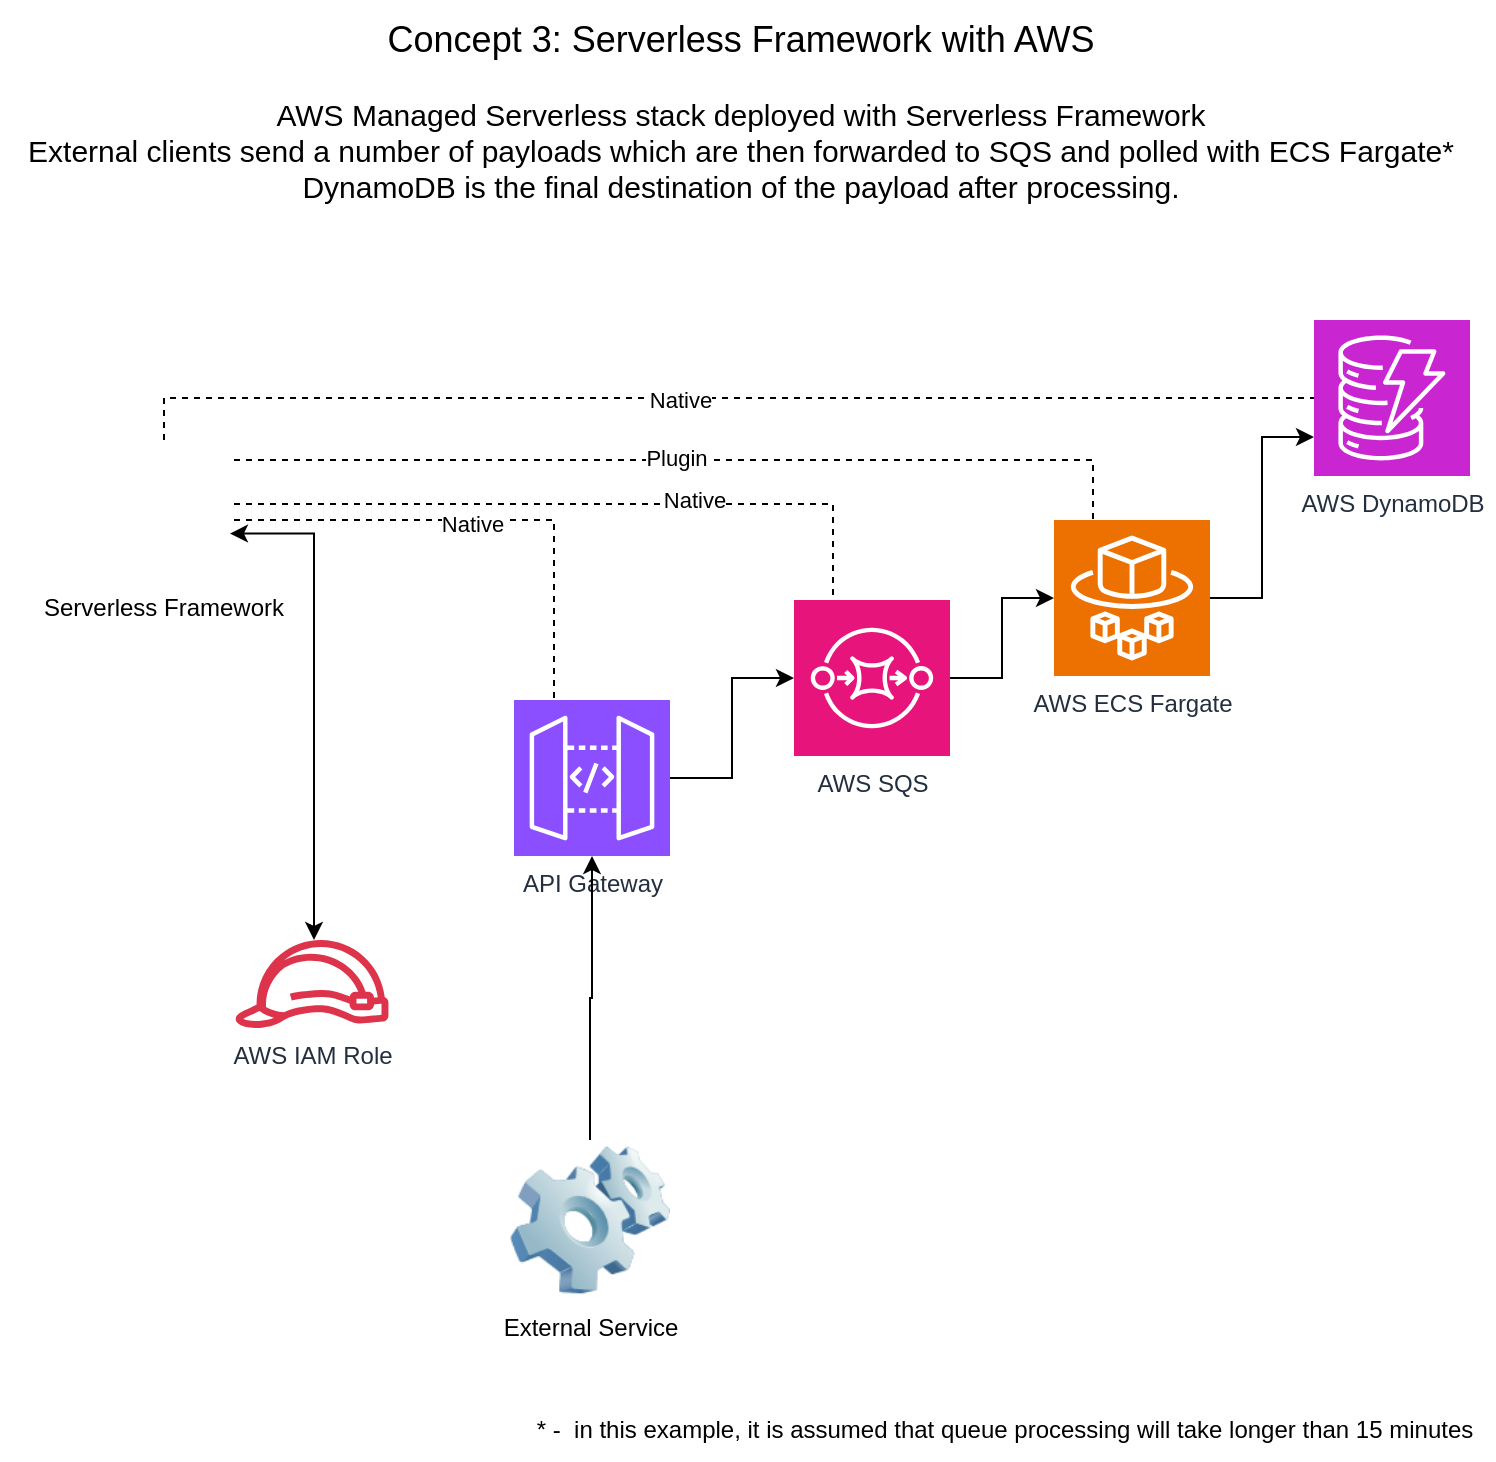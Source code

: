<mxfile version="24.2.1" type="github">
  <diagram name="Page-1" id="X_xu9yqvRvAoMvWeWLDH">
    <mxGraphModel dx="1103" dy="535" grid="1" gridSize="10" guides="1" tooltips="1" connect="1" arrows="1" fold="1" page="1" pageScale="1" pageWidth="827" pageHeight="1169" math="0" shadow="0">
      <root>
        <mxCell id="0" />
        <mxCell id="1" parent="0" />
        <mxCell id="EGz7ehtEaYW6THcZkwWd-3" value="&lt;font style=&quot;font-size: 18px;&quot;&gt;Concept 3: Serverless Framework with AWS&lt;/font&gt;" style="text;html=1;align=center;verticalAlign=middle;resizable=0;points=[];autosize=1;strokeColor=none;fillColor=none;" parent="1" vertex="1">
          <mxGeometry x="203" y="40" width="380" height="40" as="geometry" />
        </mxCell>
        <mxCell id="PId3YlP804T0nUE9bXyA-3" value="&lt;font style=&quot;font-size: 15px;&quot;&gt;AWS Managed Serverless stack deployed with Serverless Framework&lt;br&gt;External clients send a number of payloads which are then forwarded to SQS and polled with ECS Fargate*&lt;br&gt;DynamoDB is the final destination of the payload after processing.&lt;/font&gt;" style="text;html=1;align=center;verticalAlign=middle;resizable=0;points=[];autosize=1;strokeColor=none;fillColor=none;" parent="1" vertex="1">
          <mxGeometry x="23" y="80" width="740" height="70" as="geometry" />
        </mxCell>
        <mxCell id="XSOjm2ZILhY0GvCyTQD6-5" style="edgeStyle=orthogonalEdgeStyle;rounded=0;orthogonalLoop=1;jettySize=auto;html=1;dashed=1;endArrow=none;endFill=0;" parent="1" source="XSOjm2ZILhY0GvCyTQD6-1" target="XSOjm2ZILhY0GvCyTQD6-3" edge="1">
          <mxGeometry relative="1" as="geometry">
            <Array as="points">
              <mxPoint x="105" y="239" />
            </Array>
          </mxGeometry>
        </mxCell>
        <mxCell id="XSOjm2ZILhY0GvCyTQD6-23" value="Native" style="edgeLabel;html=1;align=center;verticalAlign=middle;resizable=0;points=[];" parent="XSOjm2ZILhY0GvCyTQD6-5" vertex="1" connectable="0">
          <mxGeometry x="-0.066" y="-1" relative="1" as="geometry">
            <mxPoint as="offset" />
          </mxGeometry>
        </mxCell>
        <mxCell id="XSOjm2ZILhY0GvCyTQD6-1" value="Serverless Framework" style="shape=image;verticalLabelPosition=bottom;labelBackgroundColor=default;verticalAlign=top;aspect=fixed;imageAspect=0;image=https://user-images.githubusercontent.com/2752551/30405069-a7751fee-989e-11e7-9a58-f93f8e820bd1.png;" parent="1" vertex="1">
          <mxGeometry x="70" y="260" width="70" height="70" as="geometry" />
        </mxCell>
        <mxCell id="XSOjm2ZILhY0GvCyTQD6-3" value="AWS DynamoDB" style="sketch=0;points=[[0,0,0],[0.25,0,0],[0.5,0,0],[0.75,0,0],[1,0,0],[0,1,0],[0.25,1,0],[0.5,1,0],[0.75,1,0],[1,1,0],[0,0.25,0],[0,0.5,0],[0,0.75,0],[1,0.25,0],[1,0.5,0],[1,0.75,0]];outlineConnect=0;fontColor=#232F3E;fillColor=#C925D1;strokeColor=#ffffff;dashed=0;verticalLabelPosition=bottom;verticalAlign=top;align=center;html=1;fontSize=12;fontStyle=0;aspect=fixed;shape=mxgraph.aws4.resourceIcon;resIcon=mxgraph.aws4.dynamodb;" parent="1" vertex="1">
          <mxGeometry x="680" y="200" width="78" height="78" as="geometry" />
        </mxCell>
        <mxCell id="XSOjm2ZILhY0GvCyTQD6-16" style="edgeStyle=orthogonalEdgeStyle;rounded=0;orthogonalLoop=1;jettySize=auto;html=1;" parent="1" source="XSOjm2ZILhY0GvCyTQD6-4" target="XSOjm2ZILhY0GvCyTQD6-9" edge="1">
          <mxGeometry relative="1" as="geometry" />
        </mxCell>
        <mxCell id="XSOjm2ZILhY0GvCyTQD6-4" value="API Gateway" style="sketch=0;points=[[0,0,0],[0.25,0,0],[0.5,0,0],[0.75,0,0],[1,0,0],[0,1,0],[0.25,1,0],[0.5,1,0],[0.75,1,0],[1,1,0],[0,0.25,0],[0,0.5,0],[0,0.75,0],[1,0.25,0],[1,0.5,0],[1,0.75,0]];outlineConnect=0;fontColor=#232F3E;fillColor=#8C4FFF;strokeColor=#ffffff;dashed=0;verticalLabelPosition=bottom;verticalAlign=top;align=center;html=1;fontSize=12;fontStyle=0;aspect=fixed;shape=mxgraph.aws4.resourceIcon;resIcon=mxgraph.aws4.api_gateway;" parent="1" vertex="1">
          <mxGeometry x="280" y="390" width="78" height="78" as="geometry" />
        </mxCell>
        <mxCell id="XSOjm2ZILhY0GvCyTQD6-6" style="edgeStyle=orthogonalEdgeStyle;rounded=0;orthogonalLoop=1;jettySize=auto;html=1;dashed=1;endArrow=none;endFill=0;entryX=0.25;entryY=0;entryDx=0;entryDy=0;entryPerimeter=0;" parent="1" source="XSOjm2ZILhY0GvCyTQD6-1" target="XSOjm2ZILhY0GvCyTQD6-4" edge="1">
          <mxGeometry relative="1" as="geometry">
            <mxPoint x="370" y="350" as="targetPoint" />
            <Array as="points">
              <mxPoint x="300" y="300" />
              <mxPoint x="300" y="390" />
            </Array>
          </mxGeometry>
        </mxCell>
        <mxCell id="XSOjm2ZILhY0GvCyTQD6-26" value="Native" style="edgeLabel;html=1;align=center;verticalAlign=middle;resizable=0;points=[];" parent="XSOjm2ZILhY0GvCyTQD6-6" vertex="1" connectable="0">
          <mxGeometry x="-0.054" y="-2" relative="1" as="geometry">
            <mxPoint as="offset" />
          </mxGeometry>
        </mxCell>
        <mxCell id="XSOjm2ZILhY0GvCyTQD6-7" value="AWS IAM Role" style="sketch=0;outlineConnect=0;fontColor=#232F3E;gradientColor=none;fillColor=#DD344C;strokeColor=none;dashed=0;verticalLabelPosition=bottom;verticalAlign=top;align=center;html=1;fontSize=12;fontStyle=0;aspect=fixed;pointerEvents=1;shape=mxgraph.aws4.role;" parent="1" vertex="1">
          <mxGeometry x="140" y="510" width="78" height="44" as="geometry" />
        </mxCell>
        <mxCell id="XSOjm2ZILhY0GvCyTQD6-8" style="edgeStyle=orthogonalEdgeStyle;rounded=0;orthogonalLoop=1;jettySize=auto;html=1;entryX=0.971;entryY=0.668;entryDx=0;entryDy=0;entryPerimeter=0;endArrow=classic;endFill=1;startArrow=classic;startFill=1;" parent="1" source="XSOjm2ZILhY0GvCyTQD6-7" target="XSOjm2ZILhY0GvCyTQD6-1" edge="1">
          <mxGeometry relative="1" as="geometry">
            <Array as="points">
              <mxPoint x="180" y="462" />
              <mxPoint x="180" y="307" />
            </Array>
          </mxGeometry>
        </mxCell>
        <mxCell id="XSOjm2ZILhY0GvCyTQD6-17" style="edgeStyle=orthogonalEdgeStyle;rounded=0;orthogonalLoop=1;jettySize=auto;html=1;" parent="1" source="XSOjm2ZILhY0GvCyTQD6-9" target="XSOjm2ZILhY0GvCyTQD6-10" edge="1">
          <mxGeometry relative="1" as="geometry" />
        </mxCell>
        <mxCell id="XSOjm2ZILhY0GvCyTQD6-9" value="AWS SQS" style="sketch=0;points=[[0,0,0],[0.25,0,0],[0.5,0,0],[0.75,0,0],[1,0,0],[0,1,0],[0.25,1,0],[0.5,1,0],[0.75,1,0],[1,1,0],[0,0.25,0],[0,0.5,0],[0,0.75,0],[1,0.25,0],[1,0.5,0],[1,0.75,0]];outlineConnect=0;fontColor=#232F3E;fillColor=#E7157B;strokeColor=#ffffff;dashed=0;verticalLabelPosition=bottom;verticalAlign=top;align=center;html=1;fontSize=12;fontStyle=0;aspect=fixed;shape=mxgraph.aws4.resourceIcon;resIcon=mxgraph.aws4.sqs;" parent="1" vertex="1">
          <mxGeometry x="420" y="340" width="78" height="78" as="geometry" />
        </mxCell>
        <mxCell id="XSOjm2ZILhY0GvCyTQD6-10" value="AWS ECS Fargate" style="sketch=0;points=[[0,0,0],[0.25,0,0],[0.5,0,0],[0.75,0,0],[1,0,0],[0,1,0],[0.25,1,0],[0.5,1,0],[0.75,1,0],[1,1,0],[0,0.25,0],[0,0.5,0],[0,0.75,0],[1,0.25,0],[1,0.5,0],[1,0.75,0]];outlineConnect=0;fontColor=#232F3E;fillColor=#ED7100;strokeColor=#ffffff;dashed=0;verticalLabelPosition=bottom;verticalAlign=top;align=center;html=1;fontSize=12;fontStyle=0;aspect=fixed;shape=mxgraph.aws4.resourceIcon;resIcon=mxgraph.aws4.fargate;" parent="1" vertex="1">
          <mxGeometry x="550" y="300" width="78" height="78" as="geometry" />
        </mxCell>
        <mxCell id="XSOjm2ZILhY0GvCyTQD6-14" style="edgeStyle=orthogonalEdgeStyle;rounded=0;orthogonalLoop=1;jettySize=auto;html=1;" parent="1" source="XSOjm2ZILhY0GvCyTQD6-12" target="XSOjm2ZILhY0GvCyTQD6-4" edge="1">
          <mxGeometry relative="1" as="geometry" />
        </mxCell>
        <mxCell id="XSOjm2ZILhY0GvCyTQD6-12" value="External Service" style="image;html=1;image=img/lib/clip_art/computers/Software_128x128.png" parent="1" vertex="1">
          <mxGeometry x="278" y="610" width="80" height="80" as="geometry" />
        </mxCell>
        <mxCell id="XSOjm2ZILhY0GvCyTQD6-18" style="edgeStyle=orthogonalEdgeStyle;rounded=0;orthogonalLoop=1;jettySize=auto;html=1;entryX=0;entryY=0.75;entryDx=0;entryDy=0;entryPerimeter=0;" parent="1" source="XSOjm2ZILhY0GvCyTQD6-10" target="XSOjm2ZILhY0GvCyTQD6-3" edge="1">
          <mxGeometry relative="1" as="geometry" />
        </mxCell>
        <mxCell id="XSOjm2ZILhY0GvCyTQD6-20" style="edgeStyle=orthogonalEdgeStyle;rounded=0;orthogonalLoop=1;jettySize=auto;html=1;entryX=0.25;entryY=0;entryDx=0;entryDy=0;entryPerimeter=0;dashed=1;endArrow=none;endFill=0;" parent="1" source="XSOjm2ZILhY0GvCyTQD6-1" target="XSOjm2ZILhY0GvCyTQD6-10" edge="1">
          <mxGeometry relative="1" as="geometry">
            <Array as="points">
              <mxPoint x="570" y="270" />
            </Array>
          </mxGeometry>
        </mxCell>
        <mxCell id="XSOjm2ZILhY0GvCyTQD6-25" value="Plugin" style="edgeLabel;html=1;align=center;verticalAlign=middle;resizable=0;points=[];" parent="XSOjm2ZILhY0GvCyTQD6-20" vertex="1" connectable="0">
          <mxGeometry x="-0.039" y="1" relative="1" as="geometry">
            <mxPoint as="offset" />
          </mxGeometry>
        </mxCell>
        <mxCell id="XSOjm2ZILhY0GvCyTQD6-21" style="edgeStyle=orthogonalEdgeStyle;rounded=0;orthogonalLoop=1;jettySize=auto;html=1;entryX=0.25;entryY=0;entryDx=0;entryDy=0;entryPerimeter=0;dashed=1;endArrow=none;endFill=0;" parent="1" source="XSOjm2ZILhY0GvCyTQD6-1" target="XSOjm2ZILhY0GvCyTQD6-9" edge="1">
          <mxGeometry relative="1" as="geometry">
            <Array as="points">
              <mxPoint x="440" y="292" />
            </Array>
          </mxGeometry>
        </mxCell>
        <mxCell id="XSOjm2ZILhY0GvCyTQD6-24" value="Native" style="edgeLabel;html=1;align=center;verticalAlign=middle;resizable=0;points=[];" parent="XSOjm2ZILhY0GvCyTQD6-21" vertex="1" connectable="0">
          <mxGeometry x="0.32" y="2" relative="1" as="geometry">
            <mxPoint as="offset" />
          </mxGeometry>
        </mxCell>
        <mxCell id="XSOjm2ZILhY0GvCyTQD6-28" value="* -&amp;nbsp; in this example, it is assumed that queue processing will take longer than 15 minutes" style="text;html=1;align=center;verticalAlign=middle;resizable=0;points=[];autosize=1;strokeColor=none;fillColor=none;" parent="1" vertex="1">
          <mxGeometry x="280" y="740" width="490" height="30" as="geometry" />
        </mxCell>
      </root>
    </mxGraphModel>
  </diagram>
</mxfile>
